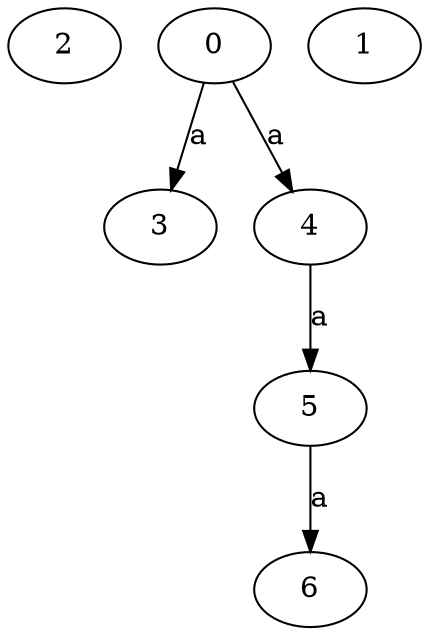 strict digraph  {
2;
3;
4;
0;
5;
6;
1;
4 -> 5  [label=a];
0 -> 3  [label=a];
0 -> 4  [label=a];
5 -> 6  [label=a];
}

